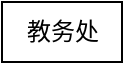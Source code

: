 <mxfile version="15.5.9" type="github">
  <diagram id="eT72x4NoKl0ihjWnKRAI" name="第 1 页">
    <mxGraphModel dx="1038" dy="539" grid="1" gridSize="10" guides="1" tooltips="1" connect="1" arrows="1" fold="1" page="1" pageScale="1" pageWidth="827" pageHeight="1169" math="0" shadow="0">
      <root>
        <mxCell id="0" />
        <mxCell id="1" parent="0" />
        <mxCell id="-ZhGR2npQcYyHUcTLrJW-1" value="教务处" style="html=1;dashed=0;whitespace=wrap;" vertex="1" parent="1">
          <mxGeometry x="130" y="240" width="60" height="30" as="geometry" />
        </mxCell>
      </root>
    </mxGraphModel>
  </diagram>
</mxfile>

